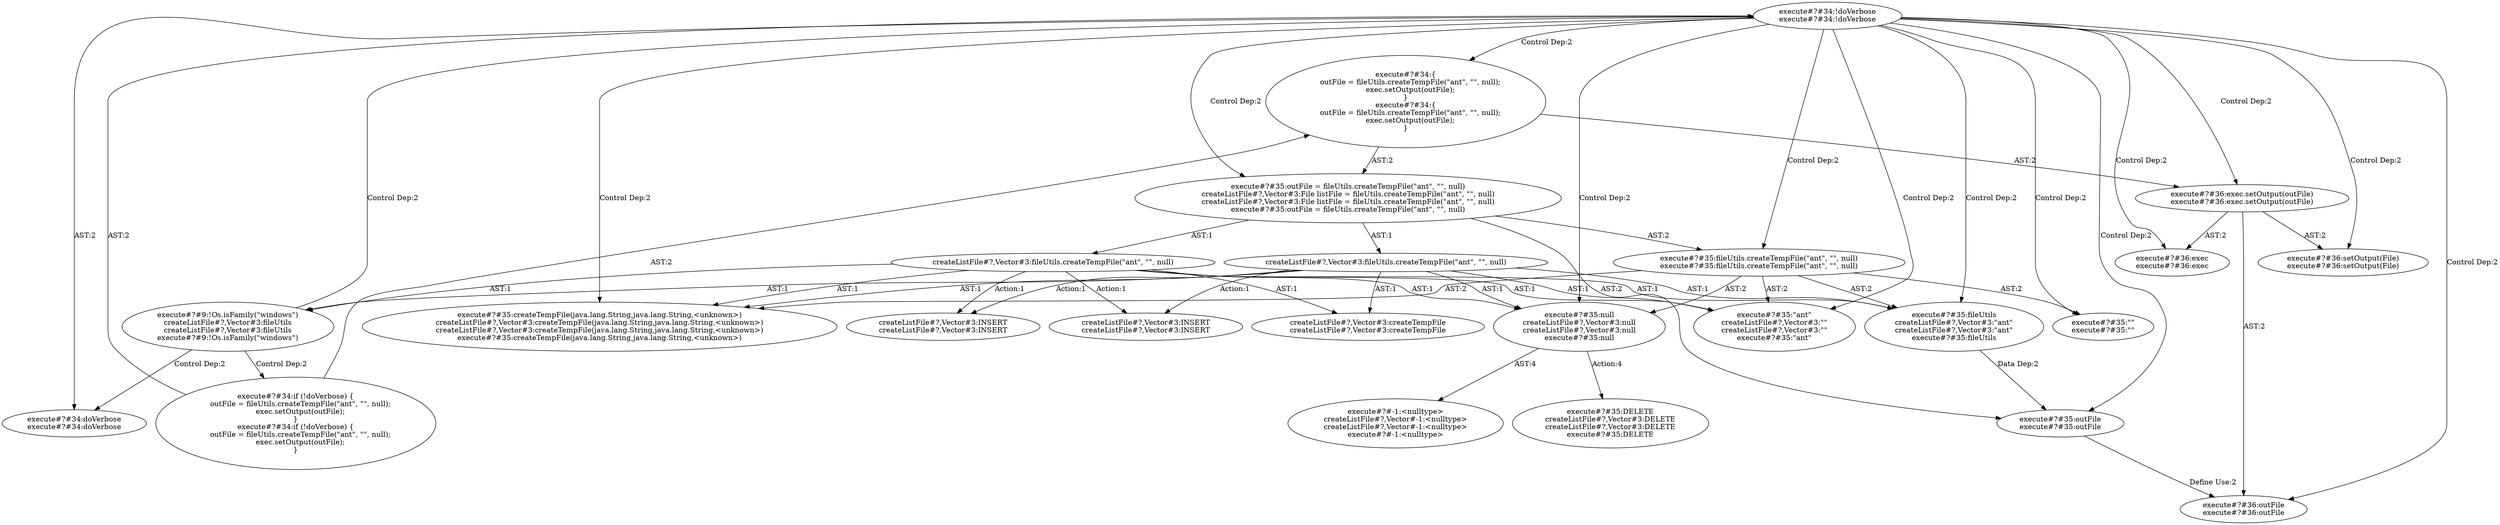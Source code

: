 digraph "Pattern" {
0 [label="execute#?#35:DELETE
createListFile#?,Vector#3:DELETE
createListFile#?,Vector#3:DELETE
execute#?#35:DELETE" shape=ellipse]
1 [label="execute#?#35:null
createListFile#?,Vector#3:null
createListFile#?,Vector#3:null
execute#?#35:null" shape=ellipse]
2 [label="execute#?#34:!doVerbose
execute#?#34:!doVerbose" shape=ellipse]
3 [label="execute#?#9:!Os.isFamily(\"windows\")
createListFile#?,Vector#3:fileUtils
createListFile#?,Vector#3:fileUtils
execute#?#9:!Os.isFamily(\"windows\")" shape=ellipse]
4 [label="execute#?#34:if (!doVerbose) \{
    outFile = fileUtils.createTempFile(\"ant\", \"\", null);
    exec.setOutput(outFile);
\}
execute#?#34:if (!doVerbose) \{
    outFile = fileUtils.createTempFile(\"ant\", \"\", null);
    exec.setOutput(outFile);
\}" shape=ellipse]
5 [label="execute#?#34:doVerbose
execute#?#34:doVerbose" shape=ellipse]
6 [label="execute#?#34:\{
    outFile = fileUtils.createTempFile(\"ant\", \"\", null);
    exec.setOutput(outFile);
\}
execute#?#34:\{
    outFile = fileUtils.createTempFile(\"ant\", \"\", null);
    exec.setOutput(outFile);
\}" shape=ellipse]
7 [label="execute#?#35:outFile = fileUtils.createTempFile(\"ant\", \"\", null)
createListFile#?,Vector#3:File listFile = fileUtils.createTempFile(\"ant\", \"\", null)
createListFile#?,Vector#3:File listFile = fileUtils.createTempFile(\"ant\", \"\", null)
execute#?#35:outFile = fileUtils.createTempFile(\"ant\", \"\", null)" shape=ellipse]
8 [label="execute#?#35:outFile
execute#?#35:outFile" shape=ellipse]
9 [label="execute#?#35:fileUtils.createTempFile(\"ant\", \"\", null)
execute#?#35:fileUtils.createTempFile(\"ant\", \"\", null)" shape=ellipse]
10 [label="execute#?#35:createTempFile(java.lang.String,java.lang.String,<unknown>)
createListFile#?,Vector#3:createTempFile(java.lang.String,java.lang.String,<unknown>)
createListFile#?,Vector#3:createTempFile(java.lang.String,java.lang.String,<unknown>)
execute#?#35:createTempFile(java.lang.String,java.lang.String,<unknown>)" shape=ellipse]
11 [label="execute#?#35:fileUtils
createListFile#?,Vector#3:\"ant\"
createListFile#?,Vector#3:\"ant\"
execute#?#35:fileUtils" shape=ellipse]
12 [label="execute#?#35:\"ant\"
createListFile#?,Vector#3:\"\"
createListFile#?,Vector#3:\"\"
execute#?#35:\"ant\"" shape=ellipse]
13 [label="execute#?#35:\"\"
execute#?#35:\"\"" shape=ellipse]
14 [label="execute#?#36:exec.setOutput(outFile)
execute#?#36:exec.setOutput(outFile)" shape=ellipse]
15 [label="execute#?#36:setOutput(File)
execute#?#36:setOutput(File)" shape=ellipse]
16 [label="execute#?#36:exec
execute#?#36:exec" shape=ellipse]
17 [label="execute#?#36:outFile
execute#?#36:outFile" shape=ellipse]
18 [label="execute#?#-1:<nulltype>
createListFile#?,Vector#-1:<nulltype>
createListFile#?,Vector#-1:<nulltype>
execute#?#-1:<nulltype>" shape=ellipse]
19 [label="createListFile#?,Vector#3:fileUtils.createTempFile(\"ant\", \"\", null)" shape=ellipse]
20 [label="createListFile#?,Vector#3:INSERT
createListFile#?,Vector#3:INSERT" shape=ellipse]
21 [label="createListFile#?,Vector#3:INSERT
createListFile#?,Vector#3:INSERT" shape=ellipse]
22 [label="createListFile#?,Vector#3:createTempFile
createListFile#?,Vector#3:createTempFile" shape=ellipse]
23 [label="createListFile#?,Vector#3:fileUtils.createTempFile(\"ant\", \"\", null)" shape=ellipse]
1 -> 0 [label="Action:4"];
1 -> 18 [label="AST:4"];
2 -> 1 [label="Control Dep:2"];
2 -> 5 [label="AST:2"];
2 -> 6 [label="Control Dep:2"];
2 -> 7 [label="Control Dep:2"];
2 -> 8 [label="Control Dep:2"];
2 -> 9 [label="Control Dep:2"];
2 -> 10 [label="Control Dep:2"];
2 -> 11 [label="Control Dep:2"];
2 -> 12 [label="Control Dep:2"];
2 -> 13 [label="Control Dep:2"];
2 -> 14 [label="Control Dep:2"];
2 -> 15 [label="Control Dep:2"];
2 -> 16 [label="Control Dep:2"];
2 -> 17 [label="Control Dep:2"];
3 -> 2 [label="Control Dep:2"];
3 -> 4 [label="Control Dep:2"];
3 -> 5 [label="Control Dep:2"];
4 -> 2 [label="AST:2"];
4 -> 6 [label="AST:2"];
6 -> 7 [label="AST:2"];
6 -> 14 [label="AST:2"];
7 -> 8 [label="AST:2"];
7 -> 9 [label="AST:2"];
7 -> 19 [label="AST:1"];
7 -> 23 [label="AST:1"];
8 -> 17 [label="Define Use:2"];
9 -> 1 [label="AST:2"];
9 -> 11 [label="AST:2"];
9 -> 10 [label="AST:2"];
9 -> 12 [label="AST:2"];
9 -> 13 [label="AST:2"];
11 -> 8 [label="Data Dep:2"];
14 -> 16 [label="AST:2"];
14 -> 15 [label="AST:2"];
14 -> 17 [label="AST:2"];
19 -> 22 [label="AST:1"];
19 -> 3 [label="AST:1"];
19 -> 10 [label="AST:1"];
19 -> 11 [label="AST:1"];
19 -> 12 [label="AST:1"];
19 -> 1 [label="AST:1"];
19 -> 20 [label="Action:1"];
19 -> 21 [label="Action:1"];
23 -> 22 [label="AST:1"];
23 -> 3 [label="AST:1"];
23 -> 10 [label="AST:1"];
23 -> 11 [label="AST:1"];
23 -> 12 [label="AST:1"];
23 -> 1 [label="AST:1"];
23 -> 20 [label="Action:1"];
23 -> 21 [label="Action:1"];
}